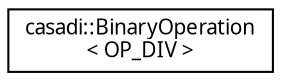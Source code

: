 digraph "Graphical Class Hierarchy"
{
  edge [fontname="FreeSans.ttf",fontsize="10",labelfontname="FreeSans.ttf",labelfontsize="10"];
  node [fontname="FreeSans.ttf",fontsize="10",shape=record];
  rankdir="LR";
  Node1 [label="casadi::BinaryOperation\l\< OP_DIV \>",height=0.2,width=0.4,color="black", fillcolor="white", style="filled",URL="$d4/de9/structcasadi_1_1BinaryOperation_3_01OP__DIV_01_4.html",tooltip="Division. "];
}

